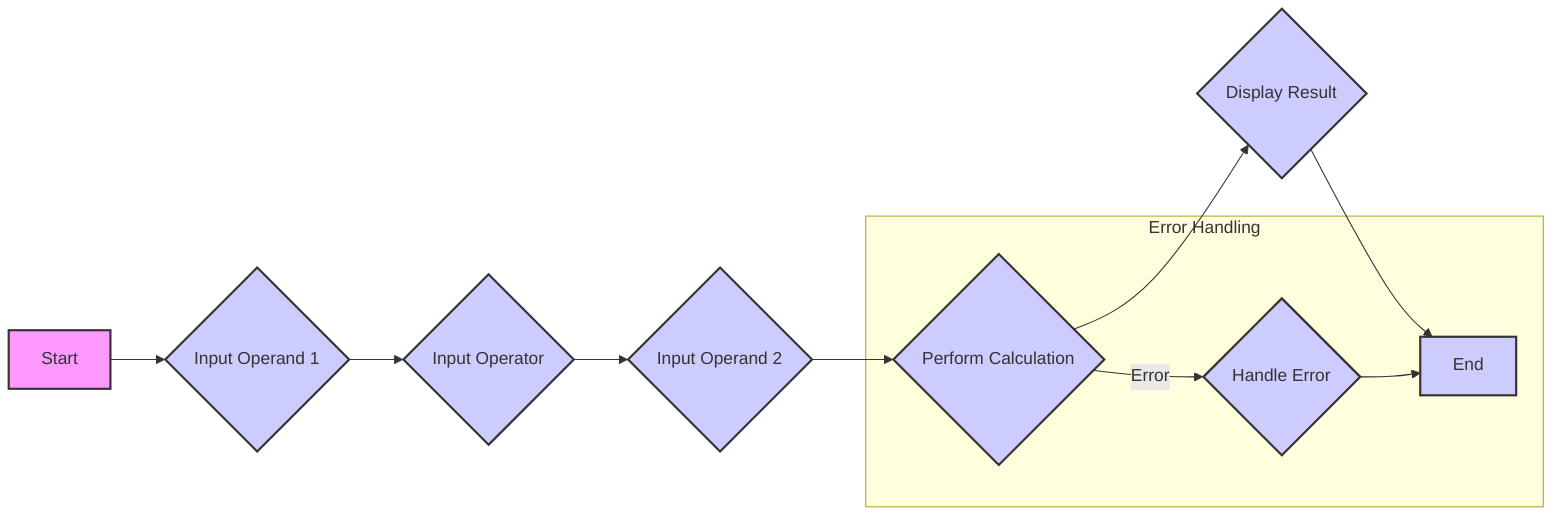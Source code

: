graph LR
    A[Start] --> B{Input Operand 1};
    B --> C{Input Operator};
    C --> D{Input Operand 2};
    D --> E{Perform Calculation};
    E --> F{Display Result};
    F --> G[End];
    subgraph "Error Handling"
        E -- Error --> H{Handle Error};
        H --> G;
    end
    style A fill:#f9f,stroke:#333,stroke-width:2px
    style B fill:#ccf,stroke:#333,stroke-width:2px
    style C fill:#ccf,stroke:#333,stroke-width:2px
    style D fill:#ccf,stroke:#333,stroke-width:2px
    style E fill:#ccf,stroke:#333,stroke-width:2px
    style F fill:#ccf,stroke:#333,stroke-width:2px
    style G fill:#ccf,stroke:#333,stroke-width:2px
    style H fill:#ccf,stroke:#333,stroke-width:2px